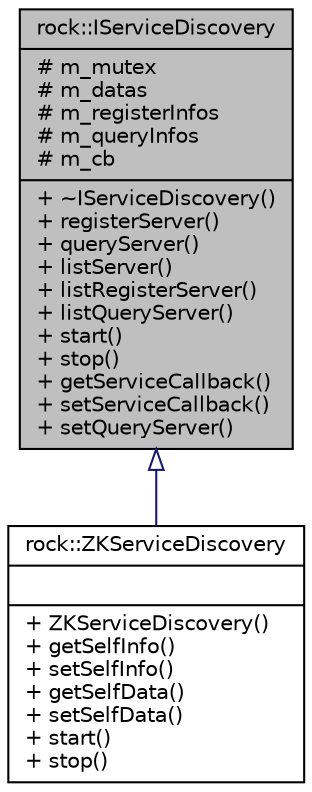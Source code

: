 digraph "rock::IServiceDiscovery"
{
 // LATEX_PDF_SIZE
  edge [fontname="Helvetica",fontsize="10",labelfontname="Helvetica",labelfontsize="10"];
  node [fontname="Helvetica",fontsize="10",shape=record];
  Node1 [label="{rock::IServiceDiscovery\n|# m_mutex\l# m_datas\l# m_registerInfos\l# m_queryInfos\l# m_cb\l|+ ~IServiceDiscovery()\l+ registerServer()\l+ queryServer()\l+ listServer()\l+ listRegisterServer()\l+ listQueryServer()\l+ start()\l+ stop()\l+ getServiceCallback()\l+ setServiceCallback()\l+ setQueryServer()\l}",height=0.2,width=0.4,color="black", fillcolor="grey75", style="filled", fontcolor="black",tooltip=" "];
  Node1 -> Node2 [dir="back",color="midnightblue",fontsize="10",style="solid",arrowtail="onormal"];
  Node2 [label="{rock::ZKServiceDiscovery\n||+ ZKServiceDiscovery()\l+ getSelfInfo()\l+ setSelfInfo()\l+ getSelfData()\l+ setSelfData()\l+ start()\l+ stop()\l}",height=0.2,width=0.4,color="black", fillcolor="white", style="filled",URL="$classrock_1_1ZKServiceDiscovery.html",tooltip=" "];
}

